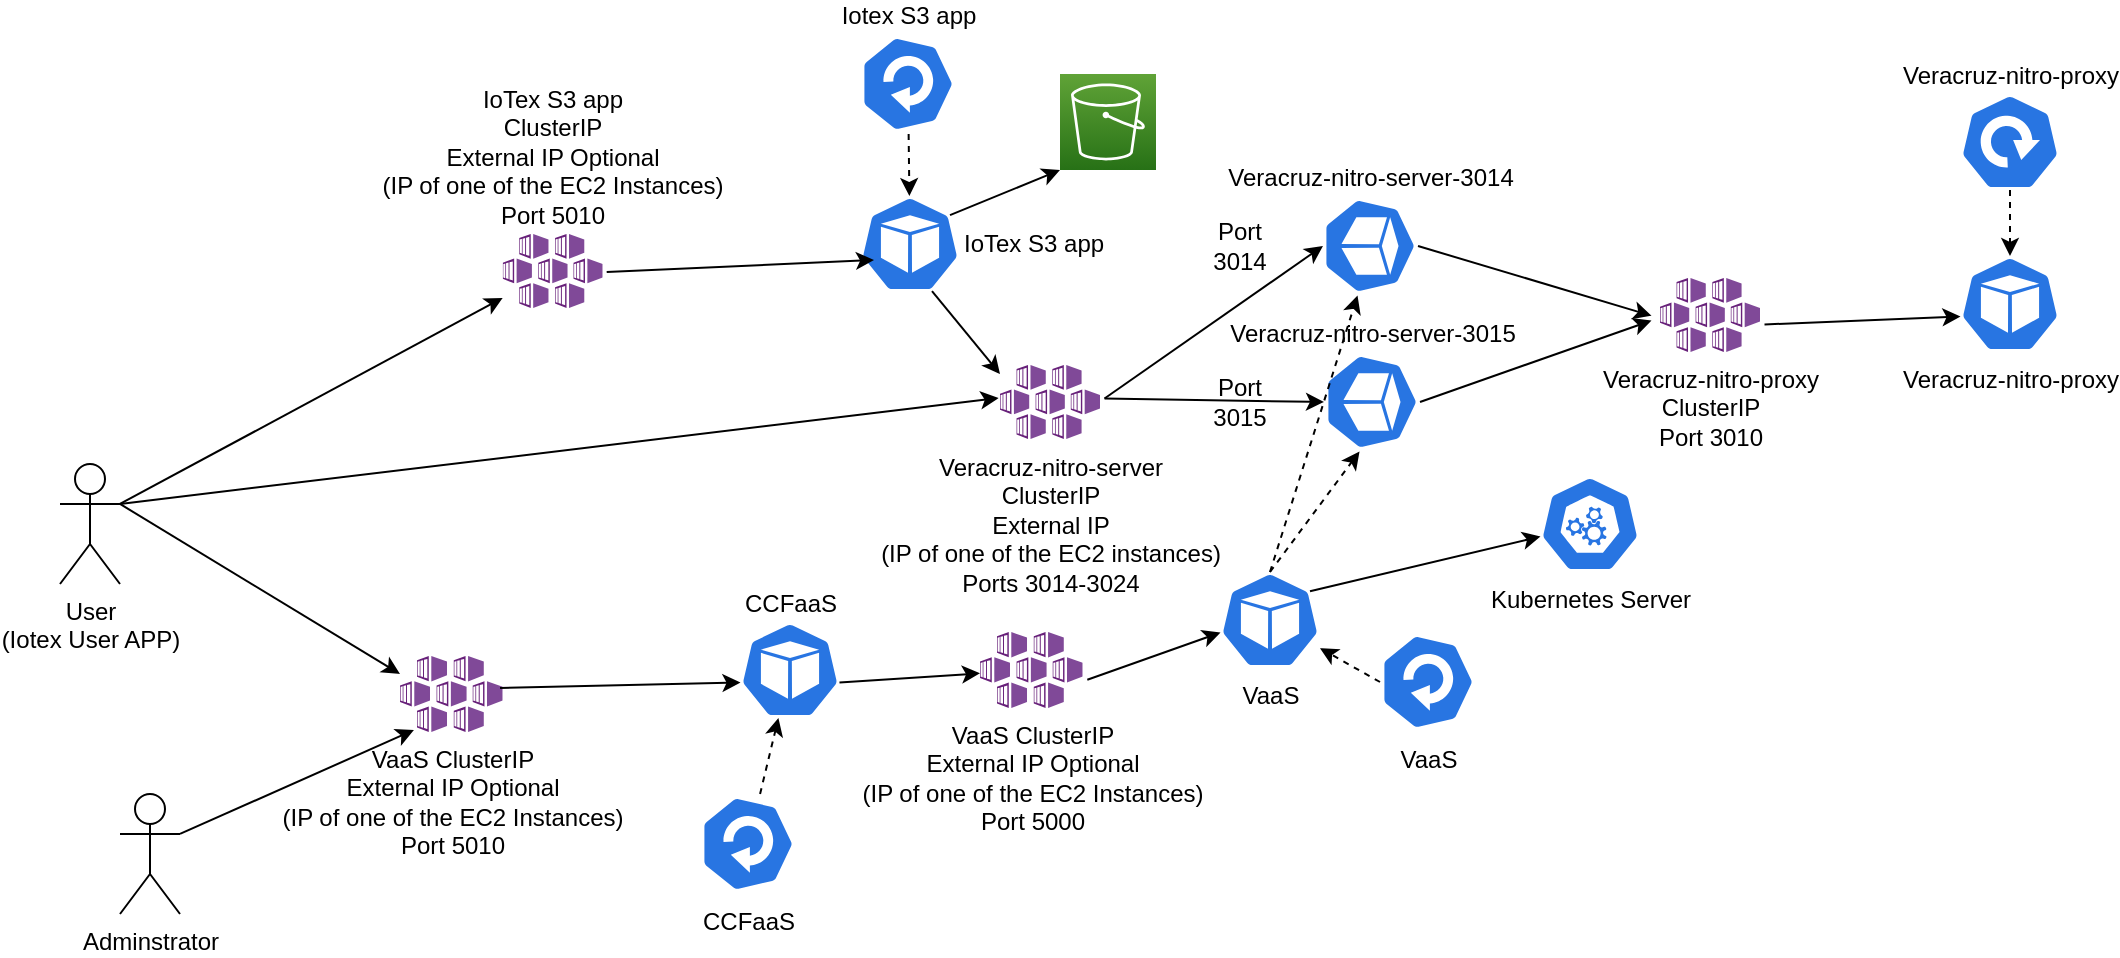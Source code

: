 <mxfile version="14.5.1" type="device"><diagram name="Page-1" id="822b0af5-4adb-64df-f703-e8dfc1f81529"><mxGraphModel dx="932" dy="616" grid="1" gridSize="10" guides="1" tooltips="1" connect="1" arrows="1" fold="1" page="1" pageScale="1" pageWidth="1100" pageHeight="850" background="#ffffff" math="0" shadow="0"><root><mxCell id="0"/><mxCell id="1" parent="0"/><mxCell id="VvQMPQ9lRD1I8vJfaYT5-45" value="Veracruz-nitro-proxy" style="html=1;dashed=0;whitespace=wrap;fillColor=#2875E2;strokeColor=#ffffff;points=[[0.005,0.63,0],[0.1,0.2,0],[0.9,0.2,0],[0.5,0,0],[0.995,0.63,0],[0.72,0.99,0],[0.5,1,0],[0.28,0.99,0]];shape=mxgraph.kubernetes.icon;prIcon=pod;labelPosition=center;verticalLabelPosition=bottom;align=center;verticalAlign=top;" parent="1" vertex="1"><mxGeometry x="1470" y="341" width="50" height="48" as="geometry"/></mxCell><mxCell id="VvQMPQ9lRD1I8vJfaYT5-46" value="Veracruz-nitro-proxy&lt;br&gt;ClusterIP&lt;br&gt;Port 3010" style="aspect=fixed;html=1;points=[];align=center;image;fontSize=12;image=img/lib/mscae/Kubernetes_Services.svg;" parent="1" vertex="1"><mxGeometry x="1320" y="352" width="50" height="37" as="geometry"/></mxCell><mxCell id="VvQMPQ9lRD1I8vJfaYT5-48" value="" style="endArrow=classic;html=1;exitX=1.045;exitY=0.628;exitDx=0;exitDy=0;exitPerimeter=0;entryX=0.005;entryY=0.63;entryDx=0;entryDy=0;entryPerimeter=0;" parent="1" source="VvQMPQ9lRD1I8vJfaYT5-46" target="VvQMPQ9lRD1I8vJfaYT5-45" edge="1"><mxGeometry width="50" height="50" relative="1" as="geometry"><mxPoint x="1650" y="472" as="sourcePoint"/><mxPoint x="1700" y="422" as="targetPoint"/></mxGeometry></mxCell><mxCell id="VvQMPQ9lRD1I8vJfaYT5-49" value="Veracruz-nitro-server&lt;br&gt;ClusterIP&lt;br&gt;External IP &lt;br&gt;(IP of one of the EC2 instances)&lt;br&gt;Ports 3014-3024" style="aspect=fixed;html=1;points=[];align=center;image;fontSize=12;image=img/lib/mscae/Kubernetes_Services.svg;" parent="1" vertex="1"><mxGeometry x="990" y="395.5" width="50" height="37" as="geometry"/></mxCell><mxCell id="VvQMPQ9lRD1I8vJfaYT5-50" value="Veracruz-nitro-server-3014" style="html=1;dashed=0;whitespace=wrap;fillColor=#2875E2;strokeColor=#ffffff;points=[[0.005,0.63,0],[0.1,0.2,0],[0.9,0.2,0],[0.5,0,0],[0.995,0.63,0],[0.72,0.99,0],[0.5,1,0],[0.28,0.99,0]];shape=mxgraph.kubernetes.icon;prIcon=pod;labelPosition=center;verticalLabelPosition=top;align=center;verticalAlign=bottom;direction=south;" parent="1" vertex="1"><mxGeometry x="1151" y="311" width="48" height="50" as="geometry"/></mxCell><mxCell id="VvQMPQ9lRD1I8vJfaYT5-51" value="Veracruz-nitro-server-3015&lt;br&gt;" style="html=1;dashed=0;whitespace=wrap;fillColor=#2875E2;strokeColor=#ffffff;points=[[0.005,0.63,0],[0.1,0.2,0],[0.9,0.2,0],[0.5,0,0],[0.995,0.63,0],[0.72,0.99,0],[0.5,1,0],[0.28,0.99,0]];shape=mxgraph.kubernetes.icon;prIcon=pod;labelPosition=center;verticalLabelPosition=top;align=center;verticalAlign=bottom;direction=south;" parent="1" vertex="1"><mxGeometry x="1152" y="389" width="48" height="50" as="geometry"/></mxCell><mxCell id="VvQMPQ9lRD1I8vJfaYT5-52" value="" style="endArrow=classic;html=1;exitX=1.045;exitY=0.453;exitDx=0;exitDy=0;exitPerimeter=0;entryX=0.5;entryY=0.99;entryDx=0;entryDy=0;entryPerimeter=0;" parent="1" source="VvQMPQ9lRD1I8vJfaYT5-49" target="VvQMPQ9lRD1I8vJfaYT5-50" edge="1"><mxGeometry width="50" height="50" relative="1" as="geometry"><mxPoint x="1330" y="322" as="sourcePoint"/><mxPoint x="1380" y="272" as="targetPoint"/></mxGeometry></mxCell><mxCell id="VvQMPQ9lRD1I8vJfaYT5-53" value="" style="endArrow=classic;html=1;exitX=1.045;exitY=0.453;exitDx=0;exitDy=0;exitPerimeter=0;entryX=0.5;entryY=1;entryDx=0;entryDy=0;entryPerimeter=0;" parent="1" source="VvQMPQ9lRD1I8vJfaYT5-49" target="VvQMPQ9lRD1I8vJfaYT5-51" edge="1"><mxGeometry width="50" height="50" relative="1" as="geometry"><mxPoint x="1062.25" y="378.761" as="sourcePoint"/><mxPoint x="1161.48" y="346" as="targetPoint"/></mxGeometry></mxCell><mxCell id="VvQMPQ9lRD1I8vJfaYT5-54" value="Port 3014" style="text;html=1;strokeColor=none;fillColor=none;align=center;verticalAlign=middle;whiteSpace=wrap;rounded=0;" parent="1" vertex="1"><mxGeometry x="1090" y="326" width="40" height="20" as="geometry"/></mxCell><mxCell id="VvQMPQ9lRD1I8vJfaYT5-55" value="Port 3015" style="text;html=1;strokeColor=none;fillColor=none;align=center;verticalAlign=middle;whiteSpace=wrap;rounded=0;" parent="1" vertex="1"><mxGeometry x="1090" y="404" width="40" height="20" as="geometry"/></mxCell><mxCell id="VvQMPQ9lRD1I8vJfaYT5-56" value="" style="endArrow=classic;html=1;exitX=0.5;exitY=0;exitDx=0;exitDy=0;exitPerimeter=0;entryX=-0.085;entryY=0.51;entryDx=0;entryDy=0;entryPerimeter=0;" parent="1" source="VvQMPQ9lRD1I8vJfaYT5-50" target="VvQMPQ9lRD1I8vJfaYT5-46" edge="1"><mxGeometry width="50" height="50" relative="1" as="geometry"><mxPoint x="1270" y="291" as="sourcePoint"/><mxPoint x="1320" y="241" as="targetPoint"/></mxGeometry></mxCell><mxCell id="VvQMPQ9lRD1I8vJfaYT5-57" value="" style="endArrow=classic;html=1;exitX=0.5;exitY=0;exitDx=0;exitDy=0;exitPerimeter=0;entryX=-0.085;entryY=0.574;entryDx=0;entryDy=0;entryPerimeter=0;" parent="1" source="VvQMPQ9lRD1I8vJfaYT5-51" target="VvQMPQ9lRD1I8vJfaYT5-46" edge="1"><mxGeometry width="50" height="50" relative="1" as="geometry"><mxPoint x="1209.0" y="346" as="sourcePoint"/><mxPoint x="1350" y="361" as="targetPoint"/></mxGeometry></mxCell><mxCell id="VvQMPQ9lRD1I8vJfaYT5-63" value="VaaS" style="html=1;dashed=0;whitespace=wrap;fillColor=#2875E2;strokeColor=#ffffff;points=[[0.005,0.63,0],[0.1,0.2,0],[0.9,0.2,0],[0.5,0,0],[0.995,0.63,0],[0.72,0.99,0],[0.5,1,0],[0.28,0.99,0]];shape=mxgraph.kubernetes.icon;prIcon=pod;labelPosition=center;verticalLabelPosition=bottom;align=center;verticalAlign=top;" parent="1" vertex="1"><mxGeometry x="1100" y="499" width="50" height="48" as="geometry"/></mxCell><mxCell id="VvQMPQ9lRD1I8vJfaYT5-64" value="VaaS ClusterIP&lt;br&gt;External IP Optional&lt;br&gt;(IP of one of the EC2 Instances)&lt;br&gt;Port 5000" style="aspect=fixed;html=1;points=[];align=center;image;fontSize=12;image=img/lib/mscae/Kubernetes_Services.svg;" parent="1" vertex="1"><mxGeometry x="980" y="529" width="51.35" height="38" as="geometry"/></mxCell><mxCell id="VvQMPQ9lRD1I8vJfaYT5-65" value="" style="endArrow=classic;html=1;exitX=1.045;exitY=0.628;exitDx=0;exitDy=0;exitPerimeter=0;entryX=0.005;entryY=0.63;entryDx=0;entryDy=0;entryPerimeter=0;" parent="1" source="VvQMPQ9lRD1I8vJfaYT5-64" target="VvQMPQ9lRD1I8vJfaYT5-63" edge="1"><mxGeometry width="50" height="50" relative="1" as="geometry"><mxPoint x="1230" y="662" as="sourcePoint"/><mxPoint x="1280" y="612" as="targetPoint"/></mxGeometry></mxCell><mxCell id="VvQMPQ9lRD1I8vJfaYT5-66" value="Veracruz-nitro-proxy" style="html=1;dashed=0;whitespace=wrap;fillColor=#2875E2;strokeColor=#ffffff;points=[[0.005,0.63,0],[0.1,0.2,0],[0.9,0.2,0],[0.5,0,0],[0.995,0.63,0],[0.72,0.99,0],[0.5,1,0],[0.28,0.99,0]];shape=mxgraph.kubernetes.icon;prIcon=deploy;labelPosition=center;verticalLabelPosition=top;align=center;verticalAlign=bottom;" parent="1" vertex="1"><mxGeometry x="1470" y="260" width="50" height="48" as="geometry"/></mxCell><mxCell id="VvQMPQ9lRD1I8vJfaYT5-67" value="" style="endArrow=classic;html=1;entryX=0.5;entryY=0;entryDx=0;entryDy=0;entryPerimeter=0;exitX=0.5;exitY=1;exitDx=0;exitDy=0;exitPerimeter=0;dashed=1;" parent="1" source="VvQMPQ9lRD1I8vJfaYT5-66" target="VvQMPQ9lRD1I8vJfaYT5-45" edge="1"><mxGeometry width="50" height="50" relative="1" as="geometry"><mxPoint x="1180" y="400" as="sourcePoint"/><mxPoint x="1230" y="350" as="targetPoint"/></mxGeometry></mxCell><mxCell id="VvQMPQ9lRD1I8vJfaYT5-70" value="VaaS" style="html=1;dashed=0;whitespace=wrap;fillColor=#2875E2;strokeColor=#ffffff;points=[[0.005,0.63,0],[0.1,0.2,0],[0.9,0.2,0],[0.5,0,0],[0.995,0.63,0],[0.72,0.99,0],[0.5,1,0],[0.28,0.99,0]];shape=mxgraph.kubernetes.icon;prIcon=deploy;labelPosition=center;verticalLabelPosition=bottom;align=center;verticalAlign=top;direction=south;" parent="1" vertex="1"><mxGeometry x="1180" y="529" width="48" height="50" as="geometry"/></mxCell><mxCell id="VvQMPQ9lRD1I8vJfaYT5-71" value="" style="endArrow=classic;html=1;exitX=0.5;exitY=1;exitDx=0;exitDy=0;exitPerimeter=0;dashed=1;" parent="1" source="VvQMPQ9lRD1I8vJfaYT5-70" target="VvQMPQ9lRD1I8vJfaYT5-63" edge="1"><mxGeometry width="50" height="50" relative="1" as="geometry"><mxPoint x="1445" y="329" as="sourcePoint"/><mxPoint x="1102" y="560" as="targetPoint"/></mxGeometry></mxCell><mxCell id="VvQMPQ9lRD1I8vJfaYT5-72" value="" style="endArrow=classic;html=1;exitX=0.5;exitY=0;exitDx=0;exitDy=0;exitPerimeter=0;dashed=1;entryX=0.995;entryY=0.63;entryDx=0;entryDy=0;entryPerimeter=0;" parent="1" source="VvQMPQ9lRD1I8vJfaYT5-63" target="VvQMPQ9lRD1I8vJfaYT5-50" edge="1"><mxGeometry width="50" height="50" relative="1" as="geometry"><mxPoint x="1112.48" y="535" as="sourcePoint"/><mxPoint x="1076" y="531" as="targetPoint"/><Array as="points"/></mxGeometry></mxCell><mxCell id="VvQMPQ9lRD1I8vJfaYT5-74" value="User&lt;br&gt;(Iotex User APP)" style="shape=umlActor;verticalLabelPosition=bottom;verticalAlign=top;html=1;outlineConnect=0;" parent="1" vertex="1"><mxGeometry x="520" y="445" width="30" height="60" as="geometry"/></mxCell><mxCell id="VvQMPQ9lRD1I8vJfaYT5-75" value="" style="endArrow=classic;html=1;exitX=1;exitY=0.333;exitDx=0;exitDy=0;exitPerimeter=0;entryX=-0.014;entryY=0.447;entryDx=0;entryDy=0;entryPerimeter=0;" parent="1" source="VvQMPQ9lRD1I8vJfaYT5-74" target="VvQMPQ9lRD1I8vJfaYT5-49" edge="1"><mxGeometry width="50" height="50" relative="1" as="geometry"><mxPoint x="1110" y="444" as="sourcePoint"/><mxPoint x="1265.75" y="394.238" as="targetPoint"/></mxGeometry></mxCell><mxCell id="VvQMPQ9lRD1I8vJfaYT5-77" value="IoTex S3 app" style="html=1;dashed=0;whitespace=wrap;fillColor=#2875E2;strokeColor=#ffffff;points=[[0.005,0.63,0],[0.1,0.2,0],[0.9,0.2,0],[0.5,0,0],[0.995,0.63,0],[0.72,0.99,0],[0.5,1,0],[0.28,0.99,0]];shape=mxgraph.kubernetes.icon;prIcon=pod;labelPosition=right;verticalLabelPosition=middle;align=left;verticalAlign=middle;" parent="1" vertex="1"><mxGeometry x="920" y="311" width="50" height="48" as="geometry"/></mxCell><mxCell id="VvQMPQ9lRD1I8vJfaYT5-82" value="" style="points=[[0,0,0],[0.25,0,0],[0.5,0,0],[0.75,0,0],[1,0,0],[0,1,0],[0.25,1,0],[0.5,1,0],[0.75,1,0],[1,1,0],[0,0.25,0],[0,0.5,0],[0,0.75,0],[1,0.25,0],[1,0.5,0],[1,0.75,0]];outlineConnect=0;fontColor=#232F3E;gradientColor=#60A337;gradientDirection=north;fillColor=#277116;strokeColor=#ffffff;dashed=0;verticalLabelPosition=bottom;verticalAlign=top;align=center;html=1;fontSize=12;fontStyle=0;aspect=fixed;shape=mxgraph.aws4.resourceIcon;resIcon=mxgraph.aws4.s3;" parent="1" vertex="1"><mxGeometry x="1020" y="250" width="48" height="48" as="geometry"/></mxCell><mxCell id="VvQMPQ9lRD1I8vJfaYT5-84" value="" style="endArrow=classic;html=1;dashed=1;entryX=0.995;entryY=0.63;entryDx=0;entryDy=0;entryPerimeter=0;exitX=0.5;exitY=0;exitDx=0;exitDy=0;exitPerimeter=0;" parent="1" source="VvQMPQ9lRD1I8vJfaYT5-63" target="VvQMPQ9lRD1I8vJfaYT5-51" edge="1"><mxGeometry width="50" height="50" relative="1" as="geometry"><mxPoint x="1080" y="530" as="sourcePoint"/><mxPoint x="1178.76" y="370.75" as="targetPoint"/><Array as="points"/></mxGeometry></mxCell><mxCell id="9WbIhWn5YuTZKmc8kLdm-1" value="IoTex S3 app&lt;br&gt;ClusterIP&lt;br&gt;External IP Optional&lt;br&gt;(IP of one of the EC2 Instances)&lt;br&gt;Port 5010" style="aspect=fixed;html=1;points=[];align=center;image;fontSize=12;image=img/lib/mscae/Kubernetes_Services.svg;labelPosition=center;verticalLabelPosition=top;verticalAlign=bottom;" parent="1" vertex="1"><mxGeometry x="741.35" y="330" width="50" height="37" as="geometry"/></mxCell><mxCell id="9WbIhWn5YuTZKmc8kLdm-2" value="" style="endArrow=classic;html=1;exitX=1.04;exitY=0.514;exitDx=0;exitDy=0;exitPerimeter=0;entryX=0.14;entryY=0.667;entryDx=0;entryDy=0;entryPerimeter=0;" parent="1" source="9WbIhWn5YuTZKmc8kLdm-1" target="VvQMPQ9lRD1I8vJfaYT5-77" edge="1"><mxGeometry width="50" height="50" relative="1" as="geometry"><mxPoint x="710" y="430" as="sourcePoint"/><mxPoint x="1009.3" y="378.539" as="targetPoint"/></mxGeometry></mxCell><mxCell id="9WbIhWn5YuTZKmc8kLdm-3" value="" style="endArrow=classic;html=1;exitX=1;exitY=0.333;exitDx=0;exitDy=0;exitPerimeter=0;" parent="1" source="VvQMPQ9lRD1I8vJfaYT5-74" target="9WbIhWn5YuTZKmc8kLdm-1" edge="1"><mxGeometry width="50" height="50" relative="1" as="geometry"><mxPoint x="710" y="430" as="sourcePoint"/><mxPoint x="1009.3" y="378.539" as="targetPoint"/></mxGeometry></mxCell><mxCell id="9WbIhWn5YuTZKmc8kLdm-4" value="Iotex S3 app" style="html=1;dashed=0;whitespace=wrap;fillColor=#2875E2;strokeColor=#ffffff;points=[[0.005,0.63,0],[0.1,0.2,0],[0.9,0.2,0],[0.5,0,0],[0.995,0.63,0],[0.72,0.99,0],[0.5,1,0],[0.28,0.99,0]];shape=mxgraph.kubernetes.icon;prIcon=deploy;labelPosition=center;verticalLabelPosition=top;align=center;verticalAlign=bottom;direction=south;" parent="1" vertex="1"><mxGeometry x="920" y="230" width="48" height="50" as="geometry"/></mxCell><mxCell id="9WbIhWn5YuTZKmc8kLdm-5" value="" style="endArrow=classic;html=1;dashed=1;" parent="1" source="9WbIhWn5YuTZKmc8kLdm-4" target="VvQMPQ9lRD1I8vJfaYT5-77" edge="1"><mxGeometry width="50" height="50" relative="1" as="geometry"><mxPoint x="1190" y="564" as="sourcePoint"/><mxPoint x="1111.65" y="562.072" as="targetPoint"/></mxGeometry></mxCell><mxCell id="9WbIhWn5YuTZKmc8kLdm-6" value="Kubernetes Server" style="html=1;dashed=0;whitespace=wrap;fillColor=#2875E2;strokeColor=#ffffff;points=[[0.005,0.63,0],[0.1,0.2,0],[0.9,0.2,0],[0.5,0,0],[0.995,0.63,0],[0.72,0.99,0],[0.5,1,0],[0.28,0.99,0]];shape=mxgraph.kubernetes.icon;prIcon=master;labelPosition=center;verticalLabelPosition=bottom;align=center;verticalAlign=top;" parent="1" vertex="1"><mxGeometry x="1260" y="451" width="50" height="48" as="geometry"/></mxCell><mxCell id="9WbIhWn5YuTZKmc8kLdm-7" value="" style="endArrow=classic;html=1;exitX=0.9;exitY=0.2;exitDx=0;exitDy=0;exitPerimeter=0;entryX=0.005;entryY=0.63;entryDx=0;entryDy=0;entryPerimeter=0;" parent="1" source="VvQMPQ9lRD1I8vJfaYT5-63" target="9WbIhWn5YuTZKmc8kLdm-6" edge="1"><mxGeometry width="50" height="50" relative="1" as="geometry"><mxPoint x="962.25" y="575.236" as="sourcePoint"/><mxPoint x="1061.25" y="571.24" as="targetPoint"/></mxGeometry></mxCell><mxCell id="9WbIhWn5YuTZKmc8kLdm-8" value="" style="endArrow=classic;html=1;exitX=0.9;exitY=0.2;exitDx=0;exitDy=0;exitPerimeter=0;entryX=0;entryY=1;entryDx=0;entryDy=0;entryPerimeter=0;" parent="1" source="VvQMPQ9lRD1I8vJfaYT5-77" target="VvQMPQ9lRD1I8vJfaYT5-82" edge="1"><mxGeometry width="50" height="50" relative="1" as="geometry"><mxPoint x="852" y="390.018" as="sourcePoint"/><mxPoint x="937" y="353.016" as="targetPoint"/></mxGeometry></mxCell><mxCell id="9WbIhWn5YuTZKmc8kLdm-9" value="" style="endArrow=classic;html=1;exitX=0.72;exitY=0.99;exitDx=0;exitDy=0;exitPerimeter=0;entryX=0;entryY=0.122;entryDx=0;entryDy=0;entryPerimeter=0;" parent="1" source="VvQMPQ9lRD1I8vJfaYT5-77" target="VvQMPQ9lRD1I8vJfaYT5-49" edge="1"><mxGeometry width="50" height="50" relative="1" as="geometry"><mxPoint x="852" y="390.018" as="sourcePoint"/><mxPoint x="937" y="353.016" as="targetPoint"/></mxGeometry></mxCell><mxCell id="NDibGrahwccXac6xfeH2-3" value="CCFaaS" style="html=1;dashed=0;whitespace=wrap;fillColor=#2875E2;strokeColor=#ffffff;points=[[0.005,0.63,0],[0.1,0.2,0],[0.9,0.2,0],[0.5,0,0],[0.995,0.63,0],[0.72,0.99,0],[0.5,1,0],[0.28,0.99,0]];shape=mxgraph.kubernetes.icon;prIcon=pod;labelPosition=center;verticalLabelPosition=top;align=center;verticalAlign=bottom;" vertex="1" parent="1"><mxGeometry x="860" y="524" width="50" height="48" as="geometry"/></mxCell><mxCell id="NDibGrahwccXac6xfeH2-4" value="VaaS ClusterIP&lt;br&gt;External IP Optional&lt;br&gt;(IP of one of the EC2 Instances)&lt;br&gt;Port 5010" style="aspect=fixed;html=1;points=[];align=center;image;fontSize=12;image=img/lib/mscae/Kubernetes_Services.svg;" vertex="1" parent="1"><mxGeometry x="690" y="541" width="51.35" height="38" as="geometry"/></mxCell><mxCell id="NDibGrahwccXac6xfeH2-6" value="CCFaaS" style="html=1;dashed=0;whitespace=wrap;fillColor=#2875E2;strokeColor=#ffffff;points=[[0.005,0.63,0],[0.1,0.2,0],[0.9,0.2,0],[0.5,0,0],[0.995,0.63,0],[0.72,0.99,0],[0.5,1,0],[0.28,0.99,0]];shape=mxgraph.kubernetes.icon;prIcon=deploy;labelPosition=center;verticalLabelPosition=bottom;align=center;verticalAlign=top;direction=south;" vertex="1" parent="1"><mxGeometry x="840" y="610" width="48" height="50" as="geometry"/></mxCell><mxCell id="NDibGrahwccXac6xfeH2-7" value="" style="endArrow=classic;html=1;dashed=1;" edge="1" parent="1" source="NDibGrahwccXac6xfeH2-6" target="NDibGrahwccXac6xfeH2-3"><mxGeometry width="50" height="50" relative="1" as="geometry"><mxPoint x="1137" y="359" as="sourcePoint"/><mxPoint x="794" y="590" as="targetPoint"/></mxGeometry></mxCell><mxCell id="NDibGrahwccXac6xfeH2-11" value="" style="endArrow=classic;html=1;exitX=0.974;exitY=0.421;exitDx=0;exitDy=0;exitPerimeter=0;entryX=0.005;entryY=0.63;entryDx=0;entryDy=0;entryPerimeter=0;" edge="1" parent="1" source="NDibGrahwccXac6xfeH2-4" target="NDibGrahwccXac6xfeH2-3"><mxGeometry width="50" height="50" relative="1" as="geometry"><mxPoint x="560" y="475" as="sourcePoint"/><mxPoint x="999.3" y="422.039" as="targetPoint"/></mxGeometry></mxCell><mxCell id="NDibGrahwccXac6xfeH2-12" value="" style="endArrow=classic;html=1;exitX=0.995;exitY=0.63;exitDx=0;exitDy=0;exitPerimeter=0;" edge="1" parent="1" source="NDibGrahwccXac6xfeH2-3" target="VvQMPQ9lRD1I8vJfaYT5-64"><mxGeometry width="50" height="50" relative="1" as="geometry"><mxPoint x="740.015" y="529.998" as="sourcePoint"/><mxPoint x="802.25" y="569.24" as="targetPoint"/></mxGeometry></mxCell><mxCell id="NDibGrahwccXac6xfeH2-13" value="" style="endArrow=classic;html=1;exitX=1;exitY=0.333;exitDx=0;exitDy=0;exitPerimeter=0;entryX=0;entryY=0.237;entryDx=0;entryDy=0;entryPerimeter=0;" edge="1" parent="1" source="VvQMPQ9lRD1I8vJfaYT5-74" target="NDibGrahwccXac6xfeH2-4"><mxGeometry width="50" height="50" relative="1" as="geometry"><mxPoint x="560" y="475" as="sourcePoint"/><mxPoint x="999.3" y="422.039" as="targetPoint"/></mxGeometry></mxCell><mxCell id="NDibGrahwccXac6xfeH2-14" value="Adminstrator" style="shape=umlActor;verticalLabelPosition=bottom;verticalAlign=top;html=1;outlineConnect=0;" vertex="1" parent="1"><mxGeometry x="550" y="610" width="30" height="60" as="geometry"/></mxCell><mxCell id="NDibGrahwccXac6xfeH2-15" value="" style="endArrow=classic;html=1;exitX=1;exitY=0.333;exitDx=0;exitDy=0;exitPerimeter=0;entryX=0.136;entryY=0.974;entryDx=0;entryDy=0;entryPerimeter=0;" edge="1" parent="1" source="NDibGrahwccXac6xfeH2-14" target="NDibGrahwccXac6xfeH2-4"><mxGeometry width="50" height="50" relative="1" as="geometry"><mxPoint x="560" y="475" as="sourcePoint"/><mxPoint x="680" y="539.006" as="targetPoint"/></mxGeometry></mxCell></root></mxGraphModel></diagram></mxfile>